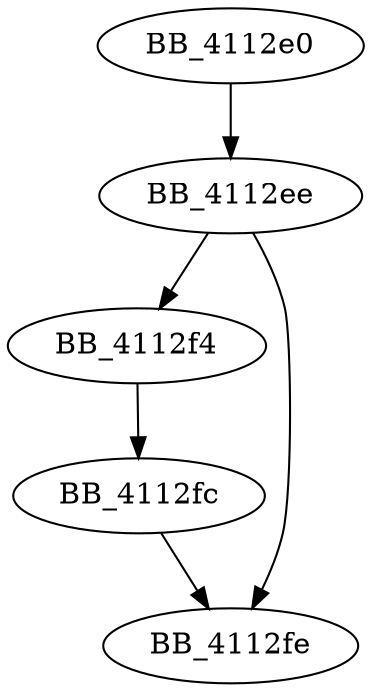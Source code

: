 DiGraph sub_4112E0{
BB_4112e0->BB_4112ee
BB_4112ee->BB_4112f4
BB_4112ee->BB_4112fe
BB_4112f4->BB_4112fc
BB_4112fc->BB_4112fe
}
